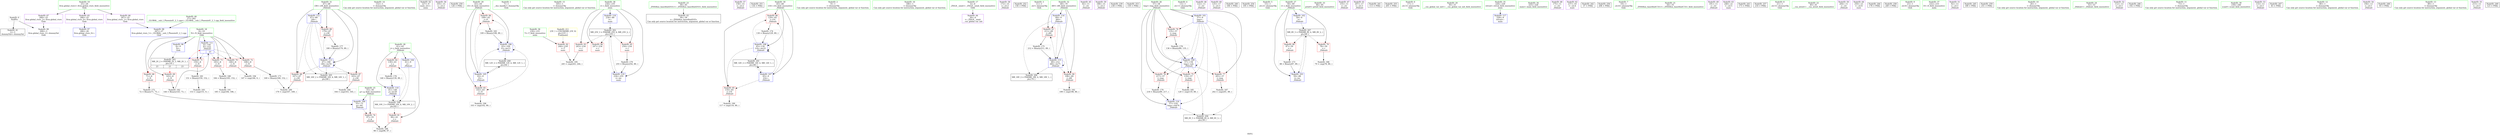 digraph "SVFG" {
	label="SVFG";

	Node0x55b840be4330 [shape=record,color=grey,label="{NodeID: 0\nNullPtr}"];
	Node0x55b840be4330 -> Node0x55b840bf8d00[style=solid];
	Node0x55b840be4330 -> Node0x55b840bf9610[style=solid];
	Node0x55b840c02180 [shape=record,color=grey,label="{NodeID: 180\n184 = Binary(183, 152, )\n}"];
	Node0x55b840c02180 -> Node0x55b840c03200[style=solid];
	Node0x55b840bf9410 [shape=record,color=blue,label="{NodeID: 97\n266\<--26\nllvm.global_ctors_0\<--\nGlob }"];
	Node0x55b840be2b70 [shape=record,color=green,label="{NodeID: 14\n152\<--1\n\<--dummyObj\nCan only get source location for instruction, argument, global var or function.}"];
	Node0x55b840bfce80 [shape=record,color=grey,label="{NodeID: 194\n147 = cmp(146, 9, )\n}"];
	Node0x55b840bfa000 [shape=record,color=blue,label="{NodeID: 111\n8\<--144\nN\<--rem\n_Z4dealv\n|{|<s4>23}}"];
	Node0x55b840bfa000 -> Node0x55b840bfb5a0[style=dashed];
	Node0x55b840bfa000 -> Node0x55b840bfb670[style=dashed];
	Node0x55b840bfa000 -> Node0x55b840bfb740[style=dashed];
	Node0x55b840bfa000 -> Node0x55b840bfb810[style=dashed];
	Node0x55b840bfa000:s4 -> Node0x55b840c0b880[style=dashed,color=blue];
	Node0x55b840bf81b0 [shape=record,color=green,label="{NodeID: 28\n61\<--62\nj\<--j_field_insensitive\n_Z4dealv\n}"];
	Node0x55b840bf81b0 -> Node0x55b840bfbe90[style=solid];
	Node0x55b840bf81b0 -> Node0x55b840bfbf60[style=solid];
	Node0x55b840bf81b0 -> Node0x55b840bf9a50[style=solid];
	Node0x55b840bf81b0 -> Node0x55b840bf9f30[style=solid];
	Node0x55b840bf8e00 [shape=record,color=black,label="{NodeID: 42\n227\<--9\nmain_ret\<--\nmain\n}"];
	Node0x55b840bfa9b0 [shape=record,color=purple,label="{NodeID: 56\n105\<--15\n\<--.str.2\n_Z4dealv\n}"];
	Node0x55b840bfb5a0 [shape=record,color=red,label="{NodeID: 70\n146\<--8\n\<--N\n_Z4dealv\n}"];
	Node0x55b840bfb5a0 -> Node0x55b840bfce80[style=solid];
	Node0x55b840c19d40 [shape=record,color=black,label="{NodeID: 250\n126 = PHI()\n}"];
	Node0x55b840bfc100 [shape=record,color=red,label="{NodeID: 84\n108\<--63\n\<--i5\n_Z4dealv\n}"];
	Node0x55b840bfc100 -> Node0x55b840c02600[style=solid];
	Node0x55b840be1040 [shape=record,color=green,label="{NodeID: 1\n7\<--1\n__dso_handle\<--dummyObj\nGlob }"];
	Node0x55b840c02300 [shape=record,color=grey,label="{NodeID: 181\n151 = Binary(150, 152, )\n}"];
	Node0x55b840c02300 -> Node0x55b840bfcd00[style=solid];
	Node0x55b840bf9510 [shape=record,color=blue,label="{NodeID: 98\n267\<--27\nllvm.global_ctors_1\<--_GLOBAL__sub_I_Phoenix41_2_1.cpp\nGlob }"];
	Node0x55b840be2c40 [shape=record,color=green,label="{NodeID: 15\n165\<--1\n\<--dummyObj\nCan only get source location for instruction, argument, global var or function.}"];
	Node0x55b840bfd000 [shape=record,color=grey,label="{NodeID: 195\n245 = cmp(243, 244, )\n}"];
	Node0x55b840bfa0d0 [shape=record,color=blue,label="{NodeID: 112\n67\<--89\ni38\<--\n_Z4dealv\n}"];
	Node0x55b840bfa0d0 -> Node0x55b840bfc370[style=dashed];
	Node0x55b840bfa0d0 -> Node0x55b840bfc440[style=dashed];
	Node0x55b840bfa0d0 -> Node0x55b840bfc510[style=dashed];
	Node0x55b840bfa0d0 -> Node0x55b840bfa1a0[style=dashed];
	Node0x55b840bfa0d0 -> Node0x55b840c0c280[style=dashed];
	Node0x55b840bf8280 [shape=record,color=green,label="{NodeID: 29\n63\<--64\ni5\<--i5_field_insensitive\n_Z4dealv\n}"];
	Node0x55b840bf8280 -> Node0x55b840bfc030[style=solid];
	Node0x55b840bf8280 -> Node0x55b840bfc100[style=solid];
	Node0x55b840bf8280 -> Node0x55b840bf9b20[style=solid];
	Node0x55b840bf8280 -> Node0x55b840bf9bf0[style=solid];
	Node0x55b840bf8ed0 [shape=record,color=black,label="{NodeID: 43\n38\<--39\n\<--_ZNSt8ios_base4InitD1Ev\nCan only get source location for instruction, argument, global var or function.}"];
	Node0x55b840bfaa80 [shape=record,color=purple,label="{NodeID: 57\n158\<--15\n\<--.str.2\n_Z4dealv\n}"];
	Node0x55b840bfb670 [shape=record,color=red,label="{NodeID: 71\n150\<--8\n\<--N\n_Z4dealv\n}"];
	Node0x55b840bfb670 -> Node0x55b840c02300[style=solid];
	Node0x55b840c19e40 [shape=record,color=black,label="{NodeID: 251\n134 = PHI()\n}"];
	Node0x55b840bfc1d0 [shape=record,color=red,label="{NodeID: 85\n116\<--65\n\<--i14\n_Z4dealv\n}"];
	Node0x55b840bfc1d0 -> Node0x55b840c03080[style=solid];
	Node0x55b840be1d20 [shape=record,color=green,label="{NodeID: 2\n9\<--1\n\<--dummyObj\nCan only get source location for instruction, argument, global var or function.}"];
	Node0x55b840c02480 [shape=record,color=grey,label="{NodeID: 182\n144 = Binary(143, 73, )\n}"];
	Node0x55b840c02480 -> Node0x55b840bfa000[style=solid];
	Node0x55b840bf9610 [shape=record,color=blue, style = dotted,label="{NodeID: 99\n268\<--3\nllvm.global_ctors_2\<--dummyVal\nGlob }"];
	Node0x55b840be2d10 [shape=record,color=green,label="{NodeID: 16\n186\<--1\n\<--dummyObj\nCan only get source location for instruction, argument, global var or function.}"];
	Node0x55b840bfd180 [shape=record,color=grey,label="{NodeID: 196\n103 = cmp(102, 80, )\n}"];
	Node0x55b840bfa1a0 [shape=record,color=blue,label="{NodeID: 113\n67\<--180\ni38\<--inc50\n_Z4dealv\n}"];
	Node0x55b840bfa1a0 -> Node0x55b840bfc370[style=dashed];
	Node0x55b840bfa1a0 -> Node0x55b840bfc440[style=dashed];
	Node0x55b840bfa1a0 -> Node0x55b840bfc510[style=dashed];
	Node0x55b840bfa1a0 -> Node0x55b840bfa1a0[style=dashed];
	Node0x55b840bfa1a0 -> Node0x55b840c0c280[style=dashed];
	Node0x55b840bf8350 [shape=record,color=green,label="{NodeID: 30\n65\<--66\ni14\<--i14_field_insensitive\n_Z4dealv\n}"];
	Node0x55b840bf8350 -> Node0x55b840bfc1d0[style=solid];
	Node0x55b840bf8350 -> Node0x55b840bfc2a0[style=solid];
	Node0x55b840bf8350 -> Node0x55b840bf9cc0[style=solid];
	Node0x55b840bf8350 -> Node0x55b840bf9d90[style=solid];
	Node0x55b840bf8fd0 [shape=record,color=purple,label="{NodeID: 44\n36\<--4\n\<--_ZStL8__ioinit\n__cxx_global_var_init\n}"];
	Node0x55b840bfab50 [shape=record,color=purple,label="{NodeID: 58\n172\<--15\n\<--.str.2\n_Z4dealv\n}"];
	Node0x55b840bfb740 [shape=record,color=red,label="{NodeID: 72\n168\<--8\n\<--N\n_Z4dealv\n}"];
	Node0x55b840bfb740 -> Node0x55b840c01400[style=solid];
	Node0x55b840c19f40 [shape=record,color=black,label="{NodeID: 252\n156 = PHI()\n}"];
	Node0x55b840bfc2a0 [shape=record,color=red,label="{NodeID: 86\n129\<--65\n\<--i14\n_Z4dealv\n}"];
	Node0x55b840bfc2a0 -> Node0x55b840c01880[style=solid];
	Node0x55b840be3a10 [shape=record,color=green,label="{NodeID: 3\n11\<--1\n.str\<--dummyObj\nGlob }"];
	Node0x55b840c02600 [shape=record,color=grey,label="{NodeID: 183\n109 = Binary(108, 89, )\n}"];
	Node0x55b840c02600 -> Node0x55b840bf9bf0[style=solid];
	Node0x55b840bf9710 [shape=record,color=blue,label="{NodeID: 100\n55\<--72\ng\<--div\n_Z4dealv\n}"];
	Node0x55b840bf9710 -> Node0x55b840bfb8e0[style=dashed];
	Node0x55b840be2660 [shape=record,color=green,label="{NodeID: 17\n4\<--6\n_ZStL8__ioinit\<--_ZStL8__ioinit_field_insensitive\nGlob }"];
	Node0x55b840be2660 -> Node0x55b840bf8fd0[style=solid];
	Node0x55b840bfa270 [shape=record,color=blue,label="{NodeID: 114\n69\<--9\ni60\<--\n_Z4dealv\n}"];
	Node0x55b840bfa270 -> Node0x55b840bfc5e0[style=dashed];
	Node0x55b840bfa270 -> Node0x55b840bfc6b0[style=dashed];
	Node0x55b840bfa270 -> Node0x55b840bfeb20[style=dashed];
	Node0x55b840bfa270 -> Node0x55b840c0c780[style=dashed];
	Node0x55b840bf8420 [shape=record,color=green,label="{NodeID: 31\n67\<--68\ni38\<--i38_field_insensitive\n_Z4dealv\n}"];
	Node0x55b840bf8420 -> Node0x55b840bfc370[style=solid];
	Node0x55b840bf8420 -> Node0x55b840bfc440[style=solid];
	Node0x55b840bf8420 -> Node0x55b840bfc510[style=solid];
	Node0x55b840bf8420 -> Node0x55b840bfa0d0[style=solid];
	Node0x55b840bf8420 -> Node0x55b840bfa1a0[style=solid];
	Node0x55b840c0e080 [shape=record,color=yellow,style=double,label="{NodeID: 211\n23V_1 = ENCHI(MR_23V_0)\npts\{231 \}\nFun[main]}"];
	Node0x55b840c0e080 -> Node0x55b840bfc780[style=dashed];
	Node0x55b840bf90a0 [shape=record,color=purple,label="{NodeID: 45\n82\<--11\n\<--.str\n_Z4dealv\n}"];
	Node0x55b840bfac20 [shape=record,color=purple,label="{NodeID: 59\n188\<--15\n\<--.str.2\n_Z4dealv\n}"];
	Node0x55b8409dcc00 [shape=record,color=black,label="{NodeID: 239\n238 = PHI()\n}"];
	Node0x55b840bfb810 [shape=record,color=red,label="{NodeID: 73\n183\<--8\n\<--N\n_Z4dealv\n}"];
	Node0x55b840bfb810 -> Node0x55b840c02180[style=solid];
	Node0x55b840c1a040 [shape=record,color=black,label="{NodeID: 253\n159 = PHI()\n}"];
	Node0x55b840c01280 [shape=record,color=grey,label="{NodeID: 170\n218 = Binary(89, 217, )\n}"];
	Node0x55b840c01280 -> Node0x55b840bfebf0[style=solid];
	Node0x55b840bfc370 [shape=record,color=red,label="{NodeID: 87\n163\<--67\n\<--i38\n_Z4dealv\n}"];
	Node0x55b840bfc370 -> Node0x55b840c02780[style=solid];
	Node0x55b840be3e30 [shape=record,color=green,label="{NodeID: 4\n13\<--1\n.str.1\<--dummyObj\nGlob }"];
	Node0x55b840c02780 [shape=record,color=grey,label="{NodeID: 184\n164 = cmp(163, 165, )\n}"];
	Node0x55b840bf97e0 [shape=record,color=blue,label="{NodeID: 101\n57\<--9\ntmp\<--\n_Z4dealv\n}"];
	Node0x55b840bf97e0 -> Node0x55b840bfb9b0[style=dashed];
	Node0x55b840bf97e0 -> Node0x55b840bfba80[style=dashed];
	Node0x55b840bf97e0 -> Node0x55b840bfbb50[style=dashed];
	Node0x55b840bf97e0 -> Node0x55b840bfbc20[style=dashed];
	Node0x55b840bf97e0 -> Node0x55b840bf9e60[style=dashed];
	Node0x55b840bf97e0 -> Node0x55b840bfebf0[style=dashed];
	Node0x55b840bf97e0 -> Node0x55b840c0bd80[style=dashed];
	Node0x55b840be2760 [shape=record,color=green,label="{NodeID: 18\n8\<--10\nN\<--N_field_insensitive\nGlob }"];
	Node0x55b840be2760 -> Node0x55b840bfb400[style=solid];
	Node0x55b840be2760 -> Node0x55b840bfb4d0[style=solid];
	Node0x55b840be2760 -> Node0x55b840bfb5a0[style=solid];
	Node0x55b840be2760 -> Node0x55b840bfb670[style=solid];
	Node0x55b840be2760 -> Node0x55b840bfb740[style=solid];
	Node0x55b840be2760 -> Node0x55b840bfb810[style=solid];
	Node0x55b840be2760 -> Node0x55b840bf9310[style=solid];
	Node0x55b840be2760 -> Node0x55b840bfa000[style=solid];
	Node0x55b840bfeb20 [shape=record,color=blue,label="{NodeID: 115\n69\<--212\ni60\<--inc71\n_Z4dealv\n}"];
	Node0x55b840bfeb20 -> Node0x55b840bfc5e0[style=dashed];
	Node0x55b840bfeb20 -> Node0x55b840bfc6b0[style=dashed];
	Node0x55b840bfeb20 -> Node0x55b840bfeb20[style=dashed];
	Node0x55b840bfeb20 -> Node0x55b840c0c780[style=dashed];
	Node0x55b840bf84f0 [shape=record,color=green,label="{NodeID: 32\n69\<--70\ni60\<--i60_field_insensitive\n_Z4dealv\n}"];
	Node0x55b840bf84f0 -> Node0x55b840bfc5e0[style=solid];
	Node0x55b840bf84f0 -> Node0x55b840bfc6b0[style=solid];
	Node0x55b840bf84f0 -> Node0x55b840bfa270[style=solid];
	Node0x55b840bf84f0 -> Node0x55b840bfeb20[style=solid];
	Node0x55b840bf9170 [shape=record,color=purple,label="{NodeID: 46\n122\<--11\n\<--.str\n_Z4dealv\n}"];
	Node0x55b840bfacf0 [shape=record,color=purple,label="{NodeID: 60\n125\<--17\n\<--.str.3\n_Z4dealv\n}"];
	Node0x55b840c19340 [shape=record,color=black,label="{NodeID: 240\n106 = PHI()\n}"];
	Node0x55b840bfb8e0 [shape=record,color=red,label="{NodeID: 74\n97\<--55\n\<--g\n_Z4dealv\n}"];
	Node0x55b840bfb8e0 -> Node0x55b840c02d80[style=solid];
	Node0x55b840c1a140 [shape=record,color=black,label="{NodeID: 254\n195 = PHI()\n}"];
	Node0x55b840c01400 [shape=record,color=grey,label="{NodeID: 171\n169 = Binary(168, 152, )\n}"];
	Node0x55b840c01400 -> Node0x55b840c02f00[style=solid];
	Node0x55b840bfc440 [shape=record,color=red,label="{NodeID: 88\n167\<--67\n\<--i38\n_Z4dealv\n}"];
	Node0x55b840bfc440 -> Node0x55b840c02f00[style=solid];
	Node0x55b840be3ec0 [shape=record,color=green,label="{NodeID: 5\n15\<--1\n.str.2\<--dummyObj\nGlob }"];
	Node0x55b840c02900 [shape=record,color=grey,label="{NodeID: 185\n120 = cmp(119, 89, )\n}"];
	Node0x55b840bf98b0 [shape=record,color=blue,label="{NodeID: 102\n59\<--9\ni\<--\n_Z4dealv\n}"];
	Node0x55b840bf98b0 -> Node0x55b840c0cc80[style=dashed];
	Node0x55b840be2860 [shape=record,color=green,label="{NodeID: 19\n25\<--29\nllvm.global_ctors\<--llvm.global_ctors_field_insensitive\nGlob }"];
	Node0x55b840be2860 -> Node0x55b840bfb100[style=solid];
	Node0x55b840be2860 -> Node0x55b840bfb200[style=solid];
	Node0x55b840be2860 -> Node0x55b840bfb300[style=solid];
	Node0x55b840c0a480 [shape=record,color=black,label="{NodeID: 199\nMR_10V_3 = PHI(MR_10V_4, MR_10V_2, )\npts\{62 \}\n}"];
	Node0x55b840c0a480 -> Node0x55b840bfbe90[style=dashed];
	Node0x55b840c0a480 -> Node0x55b840bfbf60[style=dashed];
	Node0x55b840c0a480 -> Node0x55b840bf9f30[style=dashed];
	Node0x55b840bfebf0 [shape=record,color=blue,label="{NodeID: 116\n57\<--218\ntmp\<--sub74\n_Z4dealv\n}"];
	Node0x55b840bfebf0 -> Node0x55b840c0bd80[style=dashed];
	Node0x55b840bf85c0 [shape=record,color=green,label="{NodeID: 33\n84\<--85\nprintf\<--printf_field_insensitive\n}"];
	Node0x55b840bf9240 [shape=record,color=purple,label="{NodeID: 47\n155\<--11\n\<--.str\n_Z4dealv\n}"];
	Node0x55b840bfadc0 [shape=record,color=purple,label="{NodeID: 61\n207\<--17\n\<--.str.3\n_Z4dealv\n}"];
	Node0x55b840c19440 [shape=record,color=black,label="{NodeID: 241\n113 = PHI()\n}"];
	Node0x55b840bfb9b0 [shape=record,color=red,label="{NodeID: 75\n119\<--57\n\<--tmp\n_Z4dealv\n}"];
	Node0x55b840bfb9b0 -> Node0x55b840c02900[style=solid];
	Node0x55b840c1a240 [shape=record,color=black,label="{NodeID: 255\n205 = PHI()\n}"];
	Node0x55b840c01580 [shape=record,color=grey,label="{NodeID: 172\n72 = Binary(71, 73, )\n}"];
	Node0x55b840c01580 -> Node0x55b840bf9710[style=solid];
	Node0x55b840bfc510 [shape=record,color=red,label="{NodeID: 89\n179\<--67\n\<--i38\n_Z4dealv\n}"];
	Node0x55b840bfc510 -> Node0x55b840c01d00[style=solid];
	Node0x55b840be1b70 [shape=record,color=green,label="{NodeID: 6\n17\<--1\n.str.3\<--dummyObj\nGlob }"];
	Node0x55b840c02a80 [shape=record,color=grey,label="{NodeID: 186\n79 = cmp(78, 80, )\n}"];
	Node0x55b840bf9980 [shape=record,color=blue,label="{NodeID: 103\n59\<--88\ni\<--inc\n_Z4dealv\n}"];
	Node0x55b840bf9980 -> Node0x55b840c0cc80[style=dashed];
	Node0x55b840be2960 [shape=record,color=green,label="{NodeID: 20\n30\<--31\n__cxx_global_var_init\<--__cxx_global_var_init_field_insensitive\n}"];
	Node0x55b840c0a980 [shape=record,color=black,label="{NodeID: 200\nMR_12V_2 = PHI(MR_12V_4, MR_12V_1, )\npts\{64 \}\n}"];
	Node0x55b840c0a980 -> Node0x55b840bf9b20[style=dashed];
	Node0x55b840bfecc0 [shape=record,color=blue,label="{NodeID: 117\n228\<--9\nretval\<--\nmain\n}"];
	Node0x55b840bf86c0 [shape=record,color=green,label="{NodeID: 34\n225\<--226\nmain\<--main_field_insensitive\n}"];
	Node0x55b840bfa330 [shape=record,color=purple,label="{NodeID: 48\n175\<--11\n\<--.str\n_Z4dealv\n}"];
	Node0x55b840bfae90 [shape=record,color=purple,label="{NodeID: 62\n237\<--19\n\<--.str.4\nmain\n}"];
	Node0x55b840c19540 [shape=record,color=black,label="{NodeID: 242\n37 = PHI()\n}"];
	Node0x55b840bfba80 [shape=record,color=red,label="{NodeID: 76\n135\<--57\n\<--tmp\n_Z4dealv\n}"];
	Node0x55b840bfba80 -> Node0x55b840c01e80[style=solid];
	Node0x55b840c1a340 [shape=record,color=black,label="{NodeID: 256\n208 = PHI()\n}"];
	Node0x55b840c01700 [shape=record,color=grey,label="{NodeID: 173\n88 = Binary(87, 89, )\n}"];
	Node0x55b840c01700 -> Node0x55b840bf9980[style=solid];
	Node0x55b840bfc5e0 [shape=record,color=red,label="{NodeID: 90\n198\<--69\n\<--i60\n_Z4dealv\n}"];
	Node0x55b840bfc5e0 -> Node0x55b840bfcb80[style=solid];
	Node0x55b840be1c00 [shape=record,color=green,label="{NodeID: 7\n19\<--1\n.str.4\<--dummyObj\nGlob }"];
	Node0x55b840c02c00 [shape=record,color=grey,label="{NodeID: 187\n202 = cmp(201, 89, )\n}"];
	Node0x55b840bf9a50 [shape=record,color=blue,label="{NodeID: 104\n61\<--9\nj\<--\n_Z4dealv\n}"];
	Node0x55b840bf9a50 -> Node0x55b840c0a480[style=dashed];
	Node0x55b840bf7c50 [shape=record,color=green,label="{NodeID: 21\n34\<--35\n_ZNSt8ios_base4InitC1Ev\<--_ZNSt8ios_base4InitC1Ev_field_insensitive\n}"];
	Node0x55b840c0ae80 [shape=record,color=black,label="{NodeID: 201\nMR_14V_2 = PHI(MR_14V_4, MR_14V_1, )\npts\{66 \}\n}"];
	Node0x55b840c0ae80 -> Node0x55b840bf9cc0[style=dashed];
	Node0x55b840bfed90 [shape=record,color=blue,label="{NodeID: 118\n234\<--89\ni\<--\nmain\n}"];
	Node0x55b840bfed90 -> Node0x55b840c0b380[style=dashed];
	Node0x55b840bf87c0 [shape=record,color=green,label="{NodeID: 35\n228\<--229\nretval\<--retval_field_insensitive\nmain\n}"];
	Node0x55b840bf87c0 -> Node0x55b840bfecc0[style=solid];
	Node0x55b840bfa400 [shape=record,color=purple,label="{NodeID: 49\n191\<--11\n\<--.str\n_Z4dealv\n}"];
	Node0x55b840bfaf60 [shape=record,color=purple,label="{NodeID: 63\n248\<--21\n\<--.str.5\nmain\n}"];
	Node0x55b840c19640 [shape=record,color=black,label="{NodeID: 243\n173 = PHI()\n}"];
	Node0x55b840bfbb50 [shape=record,color=red,label="{NodeID: 77\n201\<--57\n\<--tmp\n_Z4dealv\n}"];
	Node0x55b840bfbb50 -> Node0x55b840c02c00[style=solid];
	Node0x55b840c1a440 [shape=record,color=black,label="{NodeID: 257\n216 = PHI()\n}"];
	Node0x55b840c01880 [shape=record,color=grey,label="{NodeID: 174\n130 = Binary(129, 89, )\n}"];
	Node0x55b840c01880 -> Node0x55b840bf9d90[style=solid];
	Node0x55b840bfc6b0 [shape=record,color=red,label="{NodeID: 91\n211\<--69\n\<--i60\n_Z4dealv\n}"];
	Node0x55b840bfc6b0 -> Node0x55b840c01a00[style=solid];
	Node0x55b840be2430 [shape=record,color=green,label="{NodeID: 8\n21\<--1\n.str.5\<--dummyObj\nGlob }"];
	Node0x55b840c02d80 [shape=record,color=grey,label="{NodeID: 188\n98 = cmp(96, 97, )\n}"];
	Node0x55b840bf9b20 [shape=record,color=blue,label="{NodeID: 105\n63\<--9\ni5\<--\n_Z4dealv\n}"];
	Node0x55b840bf9b20 -> Node0x55b840bfc030[style=dashed];
	Node0x55b840bf9b20 -> Node0x55b840bfc100[style=dashed];
	Node0x55b840bf9b20 -> Node0x55b840bf9bf0[style=dashed];
	Node0x55b840bf9b20 -> Node0x55b840c0a980[style=dashed];
	Node0x55b840bf7ce0 [shape=record,color=green,label="{NodeID: 22\n40\<--41\n__cxa_atexit\<--__cxa_atexit_field_insensitive\n}"];
	Node0x55b840c0b380 [shape=record,color=black,label="{NodeID: 202\nMR_25V_3 = PHI(MR_25V_4, MR_25V_2, )\npts\{235 \}\n}"];
	Node0x55b840c0b380 -> Node0x55b840bfc850[style=dashed];
	Node0x55b840c0b380 -> Node0x55b840bfc920[style=dashed];
	Node0x55b840c0b380 -> Node0x55b840bfc9f0[style=dashed];
	Node0x55b840c0b380 -> Node0x55b840bfee60[style=dashed];
	Node0x55b840bfee60 [shape=record,color=blue,label="{NodeID: 119\n234\<--255\ni\<--inc\nmain\n}"];
	Node0x55b840bfee60 -> Node0x55b840c0b380[style=dashed];
	Node0x55b840bf8890 [shape=record,color=green,label="{NodeID: 36\n230\<--231\nT\<--T_field_insensitive\nmain\n}"];
	Node0x55b840bf8890 -> Node0x55b840bfc780[style=solid];
	Node0x55b840bfa4d0 [shape=record,color=purple,label="{NodeID: 50\n204\<--11\n\<--.str\n_Z4dealv\n}"];
	Node0x55b840bfb030 [shape=record,color=purple,label="{NodeID: 64\n250\<--23\n\<--.str.6\nmain\n}"];
	Node0x55b840c19740 [shape=record,color=black,label="{NodeID: 244\n176 = PHI()\n}"];
	Node0x55b840bfbc20 [shape=record,color=red,label="{NodeID: 78\n217\<--57\n\<--tmp\n_Z4dealv\n}"];
	Node0x55b840bfbc20 -> Node0x55b840c01280[style=solid];
	Node0x55b840c1a540 [shape=record,color=black,label="{NodeID: 258\n249 = PHI()\n}"];
	Node0x55b840c01a00 [shape=record,color=grey,label="{NodeID: 175\n212 = Binary(211, 89, )\n}"];
	Node0x55b840c01a00 -> Node0x55b840bfeb20[style=solid];
	Node0x55b840bfc780 [shape=record,color=red,label="{NodeID: 92\n244\<--230\n\<--T\nmain\n}"];
	Node0x55b840bfc780 -> Node0x55b840bfd000[style=solid];
	Node0x55b840be24c0 [shape=record,color=green,label="{NodeID: 9\n23\<--1\n.str.6\<--dummyObj\nGlob }"];
	Node0x55b840c02f00 [shape=record,color=grey,label="{NodeID: 189\n170 = cmp(167, 169, )\n}"];
	Node0x55b840bf9bf0 [shape=record,color=blue,label="{NodeID: 106\n63\<--109\ni5\<--inc11\n_Z4dealv\n}"];
	Node0x55b840bf9bf0 -> Node0x55b840bfc030[style=dashed];
	Node0x55b840bf9bf0 -> Node0x55b840bfc100[style=dashed];
	Node0x55b840bf9bf0 -> Node0x55b840bf9bf0[style=dashed];
	Node0x55b840bf9bf0 -> Node0x55b840c0a980[style=dashed];
	Node0x55b840bf7d70 [shape=record,color=green,label="{NodeID: 23\n39\<--45\n_ZNSt8ios_base4InitD1Ev\<--_ZNSt8ios_base4InitD1Ev_field_insensitive\n}"];
	Node0x55b840bf7d70 -> Node0x55b840bf8ed0[style=solid];
	Node0x55b840c0b880 [shape=record,color=black,label="{NodeID: 203\nMR_2V_2 = PHI(MR_2V_3, MR_2V_1, )\npts\{10 \}\n|{<s0>23|<s1>23|<s2>23}}"];
	Node0x55b840c0b880:s0 -> Node0x55b840bfb400[style=dashed,color=red];
	Node0x55b840c0b880:s1 -> Node0x55b840bfb4d0[style=dashed,color=red];
	Node0x55b840c0b880:s2 -> Node0x55b840bfa000[style=dashed,color=red];
	Node0x55b840bf8960 [shape=record,color=green,label="{NodeID: 37\n232\<--233\nD\<--D_field_insensitive\nmain\n}"];
	Node0x55b840bfa5a0 [shape=record,color=purple,label="{NodeID: 51\n92\<--13\n\<--.str.1\n_Z4dealv\n}"];
	Node0x55b840bfb100 [shape=record,color=purple,label="{NodeID: 65\n266\<--25\nllvm.global_ctors_0\<--llvm.global_ctors\nGlob }"];
	Node0x55b840bfb100 -> Node0x55b840bf9410[style=solid];
	Node0x55b840c19840 [shape=record,color=black,label="{NodeID: 245\n189 = PHI()\n}"];
	Node0x55b840bfbcf0 [shape=record,color=red,label="{NodeID: 79\n78\<--59\n\<--i\n_Z4dealv\n}"];
	Node0x55b840bfbcf0 -> Node0x55b840c02a80[style=solid];
	Node0x55b840c1a640 [shape=record,color=black,label="{NodeID: 259\n251 = PHI()\n}"];
	Node0x55b840c01b80 [shape=record,color=grey,label="{NodeID: 176\n140 = Binary(139, 89, )\n}"];
	Node0x55b840c01b80 -> Node0x55b840bf9f30[style=solid];
	Node0x55b840bfc850 [shape=record,color=red,label="{NodeID: 93\n243\<--234\n\<--i\nmain\n}"];
	Node0x55b840bfc850 -> Node0x55b840bfd000[style=solid];
	Node0x55b840be31e0 [shape=record,color=green,label="{NodeID: 10\n26\<--1\n\<--dummyObj\nCan only get source location for instruction, argument, global var or function.}"];
	Node0x55b840c03080 [shape=record,color=grey,label="{NodeID: 190\n117 = cmp(116, 80, )\n}"];
	Node0x55b840bf9cc0 [shape=record,color=blue,label="{NodeID: 107\n65\<--9\ni14\<--\n_Z4dealv\n}"];
	Node0x55b840bf9cc0 -> Node0x55b840bfc1d0[style=dashed];
	Node0x55b840bf9cc0 -> Node0x55b840bfc2a0[style=dashed];
	Node0x55b840bf9cc0 -> Node0x55b840bf9d90[style=dashed];
	Node0x55b840bf9cc0 -> Node0x55b840c0ae80[style=dashed];
	Node0x55b840bf7e40 [shape=record,color=green,label="{NodeID: 24\n52\<--53\n_Z4dealv\<--_Z4dealv_field_insensitive\n}"];
	Node0x55b840c0bd80 [shape=record,color=black,label="{NodeID: 204\nMR_6V_5 = PHI(MR_6V_6, MR_6V_3, )\npts\{58 \}\n}"];
	Node0x55b840bf8a30 [shape=record,color=green,label="{NodeID: 38\n234\<--235\ni\<--i_field_insensitive\nmain\n}"];
	Node0x55b840bf8a30 -> Node0x55b840bfc850[style=solid];
	Node0x55b840bf8a30 -> Node0x55b840bfc920[style=solid];
	Node0x55b840bf8a30 -> Node0x55b840bfc9f0[style=solid];
	Node0x55b840bf8a30 -> Node0x55b840bfed90[style=solid];
	Node0x55b840bf8a30 -> Node0x55b840bfee60[style=solid];
	Node0x55b840bfa670 [shape=record,color=purple,label="{NodeID: 52\n112\<--13\n\<--.str.1\n_Z4dealv\n}"];
	Node0x55b840bfb200 [shape=record,color=purple,label="{NodeID: 66\n267\<--25\nllvm.global_ctors_1\<--llvm.global_ctors\nGlob }"];
	Node0x55b840bfb200 -> Node0x55b840bf9510[style=solid];
	Node0x55b840c19940 [shape=record,color=black,label="{NodeID: 246\n192 = PHI()\n}"];
	Node0x55b840bfbdc0 [shape=record,color=red,label="{NodeID: 80\n87\<--59\n\<--i\n_Z4dealv\n}"];
	Node0x55b840bfbdc0 -> Node0x55b840c01700[style=solid];
	Node0x55b840c01d00 [shape=record,color=grey,label="{NodeID: 177\n180 = Binary(179, 89, )\n}"];
	Node0x55b840c01d00 -> Node0x55b840bfa1a0[style=solid];
	Node0x55b840bfc920 [shape=record,color=red,label="{NodeID: 94\n247\<--234\n\<--i\nmain\n}"];
	Node0x55b840be3270 [shape=record,color=green,label="{NodeID: 11\n73\<--1\n\<--dummyObj\nCan only get source location for instruction, argument, global var or function.}"];
	Node0x55b840c03200 [shape=record,color=grey,label="{NodeID: 191\n185 = cmp(184, 186, )\n}"];
	Node0x55b840bf9d90 [shape=record,color=blue,label="{NodeID: 108\n65\<--130\ni14\<--inc22\n_Z4dealv\n}"];
	Node0x55b840bf9d90 -> Node0x55b840bfc1d0[style=dashed];
	Node0x55b840bf9d90 -> Node0x55b840bfc2a0[style=dashed];
	Node0x55b840bf9d90 -> Node0x55b840bf9d90[style=dashed];
	Node0x55b840bf9d90 -> Node0x55b840c0ae80[style=dashed];
	Node0x55b840bf7f40 [shape=record,color=green,label="{NodeID: 25\n55\<--56\ng\<--g_field_insensitive\n_Z4dealv\n}"];
	Node0x55b840bf7f40 -> Node0x55b840bfb8e0[style=solid];
	Node0x55b840bf7f40 -> Node0x55b840bf9710[style=solid];
	Node0x55b840c0c280 [shape=record,color=black,label="{NodeID: 205\nMR_16V_2 = PHI(MR_16V_4, MR_16V_1, )\npts\{68 \}\n}"];
	Node0x55b840bf8b00 [shape=record,color=green,label="{NodeID: 39\n239\<--240\nscanf\<--scanf_field_insensitive\n}"];
	Node0x55b840bfa740 [shape=record,color=purple,label="{NodeID: 53\n133\<--13\n\<--.str.1\n_Z4dealv\n}"];
	Node0x55b840bfb300 [shape=record,color=purple,label="{NodeID: 67\n268\<--25\nllvm.global_ctors_2\<--llvm.global_ctors\nGlob }"];
	Node0x55b840bfb300 -> Node0x55b840bf9610[style=solid];
	Node0x55b840c19a40 [shape=record,color=black,label="{NodeID: 247\n83 = PHI()\n}"];
	Node0x55b840bfbe90 [shape=record,color=red,label="{NodeID: 81\n96\<--61\n\<--j\n_Z4dealv\n}"];
	Node0x55b840bfbe90 -> Node0x55b840c02d80[style=solid];
	Node0x55b840c01e80 [shape=record,color=grey,label="{NodeID: 178\n136 = Binary(89, 135, )\n}"];
	Node0x55b840c01e80 -> Node0x55b840bf9e60[style=solid];
	Node0x55b840bfc9f0 [shape=record,color=red,label="{NodeID: 95\n254\<--234\n\<--i\nmain\n}"];
	Node0x55b840bfc9f0 -> Node0x55b840c02000[style=solid];
	Node0x55b840be3340 [shape=record,color=green,label="{NodeID: 12\n80\<--1\n\<--dummyObj\nCan only get source location for instruction, argument, global var or function.}"];
	Node0x55b840bfcb80 [shape=record,color=grey,label="{NodeID: 192\n199 = cmp(198, 80, )\n}"];
	Node0x55b840bf9e60 [shape=record,color=blue,label="{NodeID: 109\n57\<--136\ntmp\<--sub\n_Z4dealv\n}"];
	Node0x55b840bf9e60 -> Node0x55b840bfb9b0[style=dashed];
	Node0x55b840bf9e60 -> Node0x55b840bfba80[style=dashed];
	Node0x55b840bf9e60 -> Node0x55b840bfbb50[style=dashed];
	Node0x55b840bf9e60 -> Node0x55b840bfbc20[style=dashed];
	Node0x55b840bf9e60 -> Node0x55b840bf9e60[style=dashed];
	Node0x55b840bf9e60 -> Node0x55b840bfebf0[style=dashed];
	Node0x55b840bf9e60 -> Node0x55b840c0bd80[style=dashed];
	Node0x55b840bf8010 [shape=record,color=green,label="{NodeID: 26\n57\<--58\ntmp\<--tmp_field_insensitive\n_Z4dealv\n}"];
	Node0x55b840bf8010 -> Node0x55b840bfb9b0[style=solid];
	Node0x55b840bf8010 -> Node0x55b840bfba80[style=solid];
	Node0x55b840bf8010 -> Node0x55b840bfbb50[style=solid];
	Node0x55b840bf8010 -> Node0x55b840bfbc20[style=solid];
	Node0x55b840bf8010 -> Node0x55b840bf97e0[style=solid];
	Node0x55b840bf8010 -> Node0x55b840bf9e60[style=solid];
	Node0x55b840bf8010 -> Node0x55b840bfebf0[style=solid];
	Node0x55b840c0c780 [shape=record,color=black,label="{NodeID: 206\nMR_18V_2 = PHI(MR_18V_4, MR_18V_1, )\npts\{70 \}\n}"];
	Node0x55b840bf8c00 [shape=record,color=green,label="{NodeID: 40\n27\<--262\n_GLOBAL__sub_I_Phoenix41_2_1.cpp\<--_GLOBAL__sub_I_Phoenix41_2_1.cpp_field_insensitive\n}"];
	Node0x55b840bf8c00 -> Node0x55b840bf9510[style=solid];
	Node0x55b840bfa810 [shape=record,color=purple,label="{NodeID: 54\n194\<--13\n\<--.str.1\n_Z4dealv\n}"];
	Node0x55b840bfb400 [shape=record,color=red,label="{NodeID: 68\n71\<--8\n\<--N\n_Z4dealv\n}"];
	Node0x55b840bfb400 -> Node0x55b840c01580[style=solid];
	Node0x55b840c19b40 [shape=record,color=black,label="{NodeID: 248\n93 = PHI()\n}"];
	Node0x55b840bfbf60 [shape=record,color=red,label="{NodeID: 82\n139\<--61\n\<--j\n_Z4dealv\n}"];
	Node0x55b840bfbf60 -> Node0x55b840c01b80[style=solid];
	Node0x55b840c02000 [shape=record,color=grey,label="{NodeID: 179\n255 = Binary(254, 89, )\n}"];
	Node0x55b840c02000 -> Node0x55b840bfee60[style=solid];
	Node0x55b840bf9310 [shape=record,color=blue,label="{NodeID: 96\n8\<--9\nN\<--\nGlob }"];
	Node0x55b840bf9310 -> Node0x55b840c0b880[style=dashed];
	Node0x55b840be2aa0 [shape=record,color=green,label="{NodeID: 13\n89\<--1\n\<--dummyObj\nCan only get source location for instruction, argument, global var or function.}"];
	Node0x55b840bfcd00 [shape=record,color=grey,label="{NodeID: 193\n153 = cmp(151, 9, )\n}"];
	Node0x55b840bf9f30 [shape=record,color=blue,label="{NodeID: 110\n61\<--140\nj\<--inc26\n_Z4dealv\n}"];
	Node0x55b840bf9f30 -> Node0x55b840c0a480[style=dashed];
	Node0x55b840bf80e0 [shape=record,color=green,label="{NodeID: 27\n59\<--60\ni\<--i_field_insensitive\n_Z4dealv\n}"];
	Node0x55b840bf80e0 -> Node0x55b840bfbcf0[style=solid];
	Node0x55b840bf80e0 -> Node0x55b840bfbdc0[style=solid];
	Node0x55b840bf80e0 -> Node0x55b840bf98b0[style=solid];
	Node0x55b840bf80e0 -> Node0x55b840bf9980[style=solid];
	Node0x55b840c0cc80 [shape=record,color=black,label="{NodeID: 207\nMR_8V_3 = PHI(MR_8V_4, MR_8V_2, )\npts\{60 \}\n}"];
	Node0x55b840c0cc80 -> Node0x55b840bfbcf0[style=dashed];
	Node0x55b840c0cc80 -> Node0x55b840bfbdc0[style=dashed];
	Node0x55b840c0cc80 -> Node0x55b840bf9980[style=dashed];
	Node0x55b840bf8d00 [shape=record,color=black,label="{NodeID: 41\n2\<--3\ndummyVal\<--dummyVal\n}"];
	Node0x55b840bfa8e0 [shape=record,color=purple,label="{NodeID: 55\n215\<--13\n\<--.str.1\n_Z4dealv\n}"];
	Node0x55b840bfb4d0 [shape=record,color=red,label="{NodeID: 69\n143\<--8\n\<--N\n_Z4dealv\n}"];
	Node0x55b840bfb4d0 -> Node0x55b840c02480[style=solid];
	Node0x55b840c19c40 [shape=record,color=black,label="{NodeID: 249\n123 = PHI()\n}"];
	Node0x55b840bfc030 [shape=record,color=red,label="{NodeID: 83\n102\<--63\n\<--i5\n_Z4dealv\n}"];
	Node0x55b840bfc030 -> Node0x55b840bfd180[style=solid];
}
